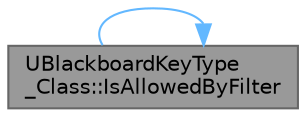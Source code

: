 digraph "UBlackboardKeyType_Class::IsAllowedByFilter"
{
 // INTERACTIVE_SVG=YES
 // LATEX_PDF_SIZE
  bgcolor="transparent";
  edge [fontname=Helvetica,fontsize=10,labelfontname=Helvetica,labelfontsize=10];
  node [fontname=Helvetica,fontsize=10,shape=box,height=0.2,width=0.4];
  rankdir="LR";
  Node1 [id="Node000001",label="UBlackboardKeyType\l_Class::IsAllowedByFilter",height=0.2,width=0.4,color="gray40", fillcolor="grey60", style="filled", fontcolor="black",tooltip="does it match settings in filter?"];
  Node1 -> Node1 [id="edge1_Node000001_Node000001",color="steelblue1",style="solid",tooltip=" "];
}
